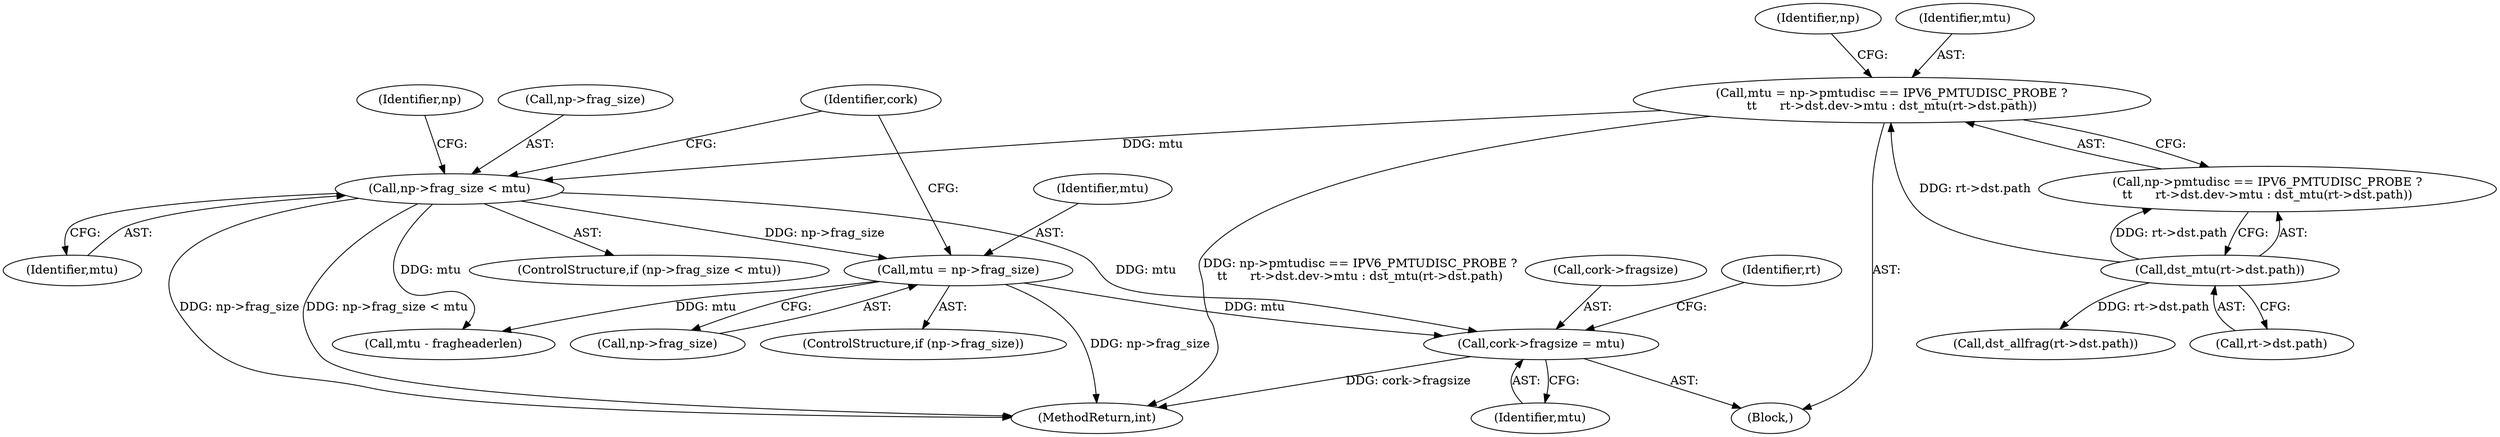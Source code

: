 digraph "0_linux_87c48fa3b4630905f98268dde838ee43626a060c_0@pointer" {
"1000451" [label="(Call,cork->fragsize = mtu)"];
"1000436" [label="(Call,np->frag_size < mtu)"];
"1000414" [label="(Call,mtu = np->pmtudisc == IPV6_PMTUDISC_PROBE ?\n\t\t      rt->dst.dev->mtu : dst_mtu(rt->dst.path))"];
"1000429" [label="(Call,dst_mtu(rt->dst.path))"];
"1000446" [label="(Call,mtu = np->frag_size)"];
"1000438" [label="(Identifier,np)"];
"1000448" [label="(Call,np->frag_size)"];
"1000442" [label="(ControlStructure,if (np->frag_size))"];
"1000444" [label="(Identifier,np)"];
"1000436" [label="(Call,np->frag_size < mtu)"];
"1000453" [label="(Identifier,cork)"];
"1000414" [label="(Call,mtu = np->pmtudisc == IPV6_PMTUDISC_PROBE ?\n\t\t      rt->dst.dev->mtu : dst_mtu(rt->dst.path))"];
"1000446" [label="(Call,mtu = np->frag_size)"];
"1000430" [label="(Call,rt->dst.path)"];
"1000179" [label="(Block,)"];
"1000435" [label="(ControlStructure,if (np->frag_size < mtu))"];
"1000457" [label="(Call,dst_allfrag(rt->dst.path))"];
"1000440" [label="(Identifier,mtu)"];
"1000415" [label="(Identifier,mtu)"];
"1000437" [label="(Call,np->frag_size)"];
"1000452" [label="(Call,cork->fragsize)"];
"1000447" [label="(Identifier,mtu)"];
"1000455" [label="(Identifier,mtu)"];
"1000451" [label="(Call,cork->fragsize = mtu)"];
"1000416" [label="(Call,np->pmtudisc == IPV6_PMTUDISC_PROBE ?\n\t\t      rt->dst.dev->mtu : dst_mtu(rt->dst.path))"];
"1000460" [label="(Identifier,rt)"];
"1001339" [label="(MethodReturn,int)"];
"1000573" [label="(Call,mtu - fragheaderlen)"];
"1000429" [label="(Call,dst_mtu(rt->dst.path))"];
"1000451" -> "1000179"  [label="AST: "];
"1000451" -> "1000455"  [label="CFG: "];
"1000452" -> "1000451"  [label="AST: "];
"1000455" -> "1000451"  [label="AST: "];
"1000460" -> "1000451"  [label="CFG: "];
"1000451" -> "1001339"  [label="DDG: cork->fragsize"];
"1000436" -> "1000451"  [label="DDG: mtu"];
"1000446" -> "1000451"  [label="DDG: mtu"];
"1000436" -> "1000435"  [label="AST: "];
"1000436" -> "1000440"  [label="CFG: "];
"1000437" -> "1000436"  [label="AST: "];
"1000440" -> "1000436"  [label="AST: "];
"1000444" -> "1000436"  [label="CFG: "];
"1000453" -> "1000436"  [label="CFG: "];
"1000436" -> "1001339"  [label="DDG: np->frag_size < mtu"];
"1000436" -> "1001339"  [label="DDG: np->frag_size"];
"1000414" -> "1000436"  [label="DDG: mtu"];
"1000436" -> "1000446"  [label="DDG: np->frag_size"];
"1000436" -> "1000573"  [label="DDG: mtu"];
"1000414" -> "1000179"  [label="AST: "];
"1000414" -> "1000416"  [label="CFG: "];
"1000415" -> "1000414"  [label="AST: "];
"1000416" -> "1000414"  [label="AST: "];
"1000438" -> "1000414"  [label="CFG: "];
"1000414" -> "1001339"  [label="DDG: np->pmtudisc == IPV6_PMTUDISC_PROBE ?\n\t\t      rt->dst.dev->mtu : dst_mtu(rt->dst.path)"];
"1000429" -> "1000414"  [label="DDG: rt->dst.path"];
"1000429" -> "1000416"  [label="AST: "];
"1000429" -> "1000430"  [label="CFG: "];
"1000430" -> "1000429"  [label="AST: "];
"1000416" -> "1000429"  [label="CFG: "];
"1000429" -> "1000416"  [label="DDG: rt->dst.path"];
"1000429" -> "1000457"  [label="DDG: rt->dst.path"];
"1000446" -> "1000442"  [label="AST: "];
"1000446" -> "1000448"  [label="CFG: "];
"1000447" -> "1000446"  [label="AST: "];
"1000448" -> "1000446"  [label="AST: "];
"1000453" -> "1000446"  [label="CFG: "];
"1000446" -> "1001339"  [label="DDG: np->frag_size"];
"1000446" -> "1000573"  [label="DDG: mtu"];
}
